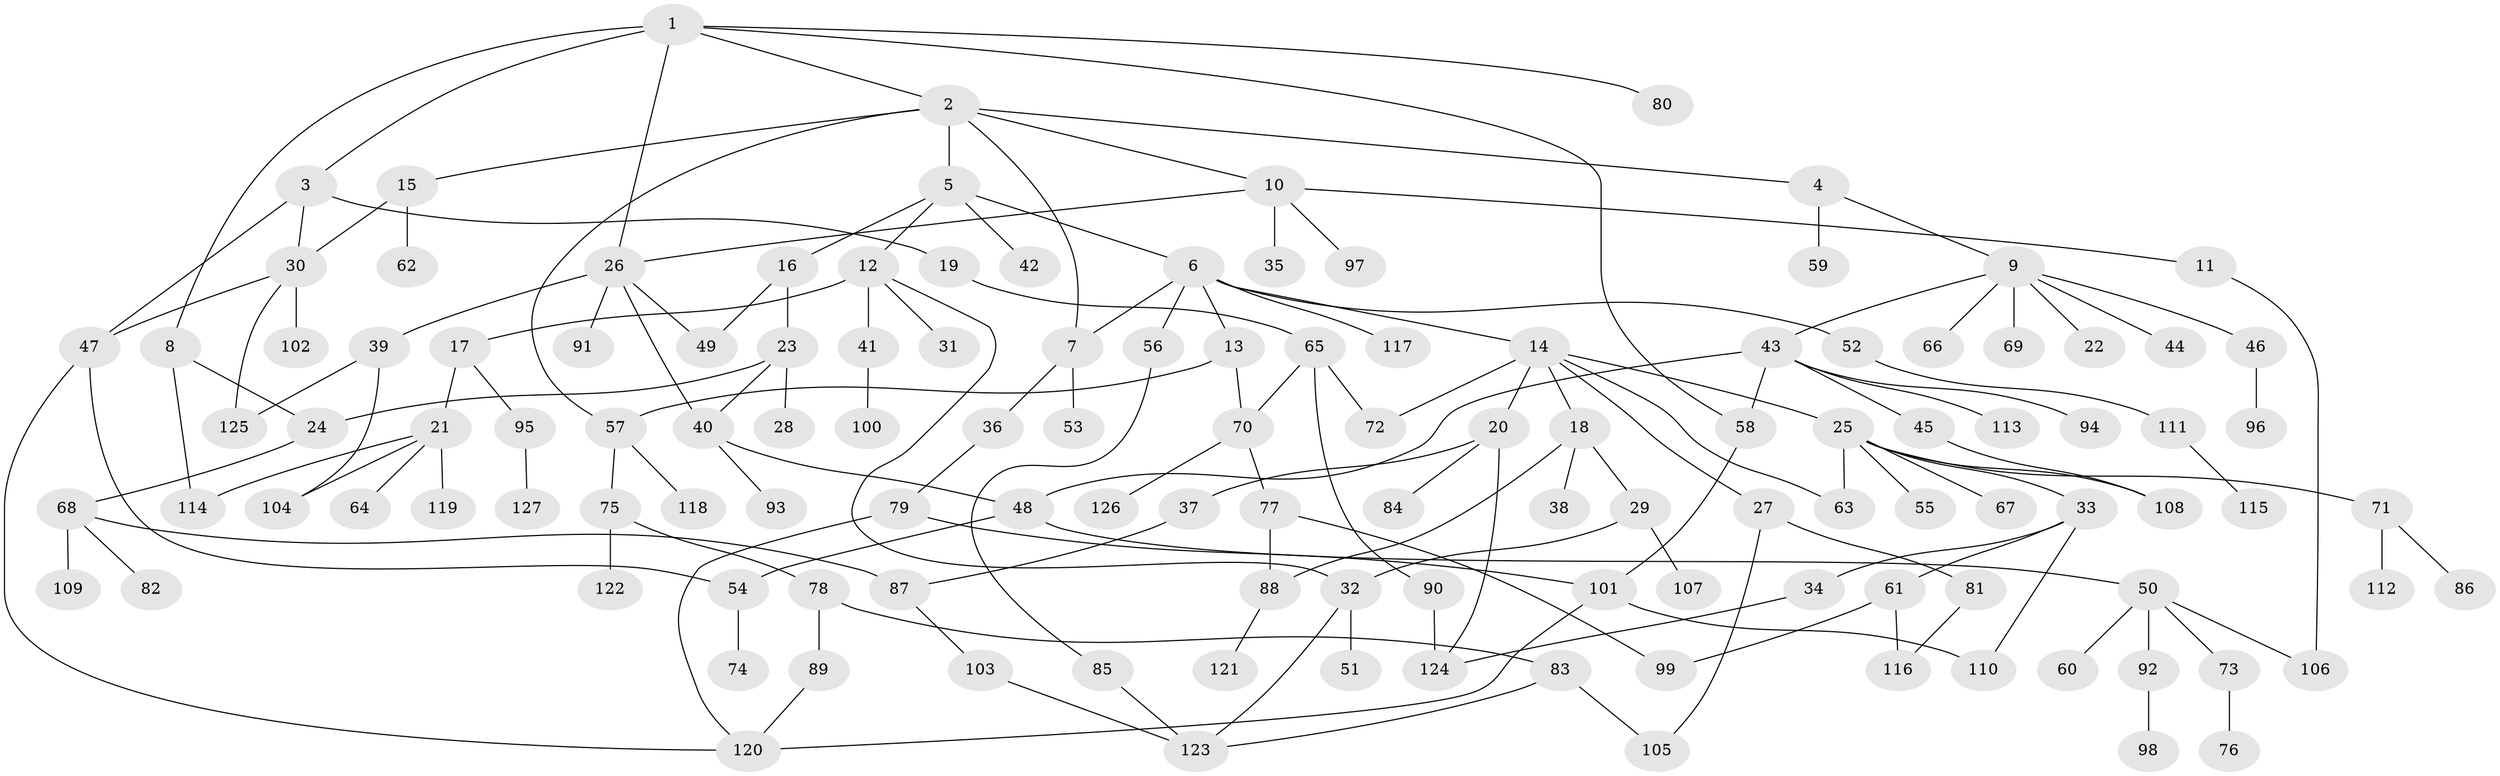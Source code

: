 // Generated by graph-tools (version 1.1) at 2025/49/03/09/25 03:49:17]
// undirected, 127 vertices, 161 edges
graph export_dot {
graph [start="1"]
  node [color=gray90,style=filled];
  1;
  2;
  3;
  4;
  5;
  6;
  7;
  8;
  9;
  10;
  11;
  12;
  13;
  14;
  15;
  16;
  17;
  18;
  19;
  20;
  21;
  22;
  23;
  24;
  25;
  26;
  27;
  28;
  29;
  30;
  31;
  32;
  33;
  34;
  35;
  36;
  37;
  38;
  39;
  40;
  41;
  42;
  43;
  44;
  45;
  46;
  47;
  48;
  49;
  50;
  51;
  52;
  53;
  54;
  55;
  56;
  57;
  58;
  59;
  60;
  61;
  62;
  63;
  64;
  65;
  66;
  67;
  68;
  69;
  70;
  71;
  72;
  73;
  74;
  75;
  76;
  77;
  78;
  79;
  80;
  81;
  82;
  83;
  84;
  85;
  86;
  87;
  88;
  89;
  90;
  91;
  92;
  93;
  94;
  95;
  96;
  97;
  98;
  99;
  100;
  101;
  102;
  103;
  104;
  105;
  106;
  107;
  108;
  109;
  110;
  111;
  112;
  113;
  114;
  115;
  116;
  117;
  118;
  119;
  120;
  121;
  122;
  123;
  124;
  125;
  126;
  127;
  1 -- 2;
  1 -- 3;
  1 -- 8;
  1 -- 80;
  1 -- 26;
  1 -- 58;
  2 -- 4;
  2 -- 5;
  2 -- 10;
  2 -- 15;
  2 -- 57;
  2 -- 7;
  3 -- 19;
  3 -- 30;
  3 -- 47;
  4 -- 9;
  4 -- 59;
  5 -- 6;
  5 -- 12;
  5 -- 16;
  5 -- 42;
  6 -- 7;
  6 -- 13;
  6 -- 14;
  6 -- 52;
  6 -- 56;
  6 -- 117;
  7 -- 36;
  7 -- 53;
  8 -- 24;
  8 -- 114;
  9 -- 22;
  9 -- 43;
  9 -- 44;
  9 -- 46;
  9 -- 66;
  9 -- 69;
  10 -- 11;
  10 -- 26;
  10 -- 35;
  10 -- 97;
  11 -- 106;
  12 -- 17;
  12 -- 31;
  12 -- 32;
  12 -- 41;
  13 -- 57;
  13 -- 70;
  14 -- 18;
  14 -- 20;
  14 -- 25;
  14 -- 27;
  14 -- 63;
  14 -- 72;
  15 -- 62;
  15 -- 30;
  16 -- 23;
  16 -- 49;
  17 -- 21;
  17 -- 95;
  18 -- 29;
  18 -- 38;
  18 -- 88;
  19 -- 65;
  20 -- 37;
  20 -- 84;
  20 -- 124;
  21 -- 64;
  21 -- 119;
  21 -- 104;
  21 -- 114;
  23 -- 28;
  23 -- 40;
  23 -- 24;
  24 -- 68;
  25 -- 33;
  25 -- 55;
  25 -- 67;
  25 -- 71;
  25 -- 108;
  25 -- 63;
  26 -- 39;
  26 -- 49;
  26 -- 91;
  26 -- 40;
  27 -- 81;
  27 -- 105;
  29 -- 107;
  29 -- 32;
  30 -- 102;
  30 -- 125;
  30 -- 47;
  32 -- 51;
  32 -- 123;
  33 -- 34;
  33 -- 61;
  33 -- 110;
  34 -- 124;
  36 -- 79;
  37 -- 87;
  39 -- 104;
  39 -- 125;
  40 -- 48;
  40 -- 93;
  41 -- 100;
  43 -- 45;
  43 -- 58;
  43 -- 94;
  43 -- 113;
  43 -- 48;
  45 -- 108;
  46 -- 96;
  47 -- 54;
  47 -- 120;
  48 -- 50;
  48 -- 54;
  50 -- 60;
  50 -- 73;
  50 -- 92;
  50 -- 106;
  52 -- 111;
  54 -- 74;
  56 -- 85;
  57 -- 75;
  57 -- 118;
  58 -- 101;
  61 -- 99;
  61 -- 116;
  65 -- 70;
  65 -- 72;
  65 -- 90;
  68 -- 82;
  68 -- 87;
  68 -- 109;
  70 -- 77;
  70 -- 126;
  71 -- 86;
  71 -- 112;
  73 -- 76;
  75 -- 78;
  75 -- 122;
  77 -- 99;
  77 -- 88;
  78 -- 83;
  78 -- 89;
  79 -- 120;
  79 -- 101;
  81 -- 116;
  83 -- 123;
  83 -- 105;
  85 -- 123;
  87 -- 103;
  88 -- 121;
  89 -- 120;
  90 -- 124;
  92 -- 98;
  95 -- 127;
  101 -- 120;
  101 -- 110;
  103 -- 123;
  111 -- 115;
}
